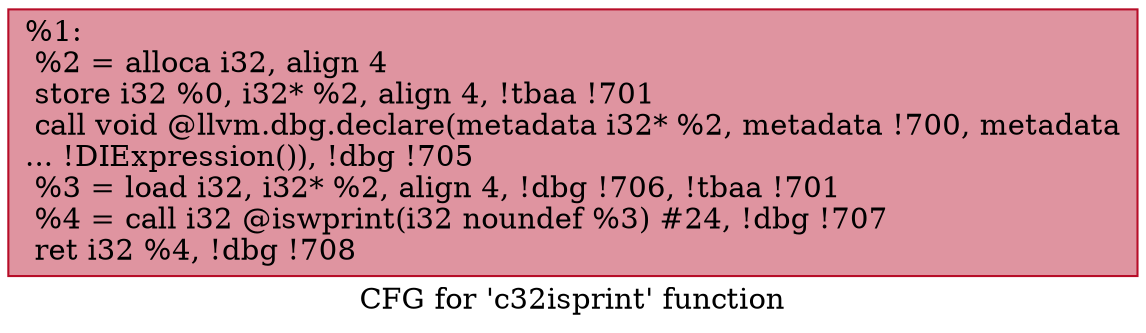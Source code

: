 digraph "CFG for 'c32isprint' function" {
	label="CFG for 'c32isprint' function";

	Node0xb13350 [shape=record,color="#b70d28ff", style=filled, fillcolor="#b70d2870",label="{%1:\l  %2 = alloca i32, align 4\l  store i32 %0, i32* %2, align 4, !tbaa !701\l  call void @llvm.dbg.declare(metadata i32* %2, metadata !700, metadata\l... !DIExpression()), !dbg !705\l  %3 = load i32, i32* %2, align 4, !dbg !706, !tbaa !701\l  %4 = call i32 @iswprint(i32 noundef %3) #24, !dbg !707\l  ret i32 %4, !dbg !708\l}"];
}

